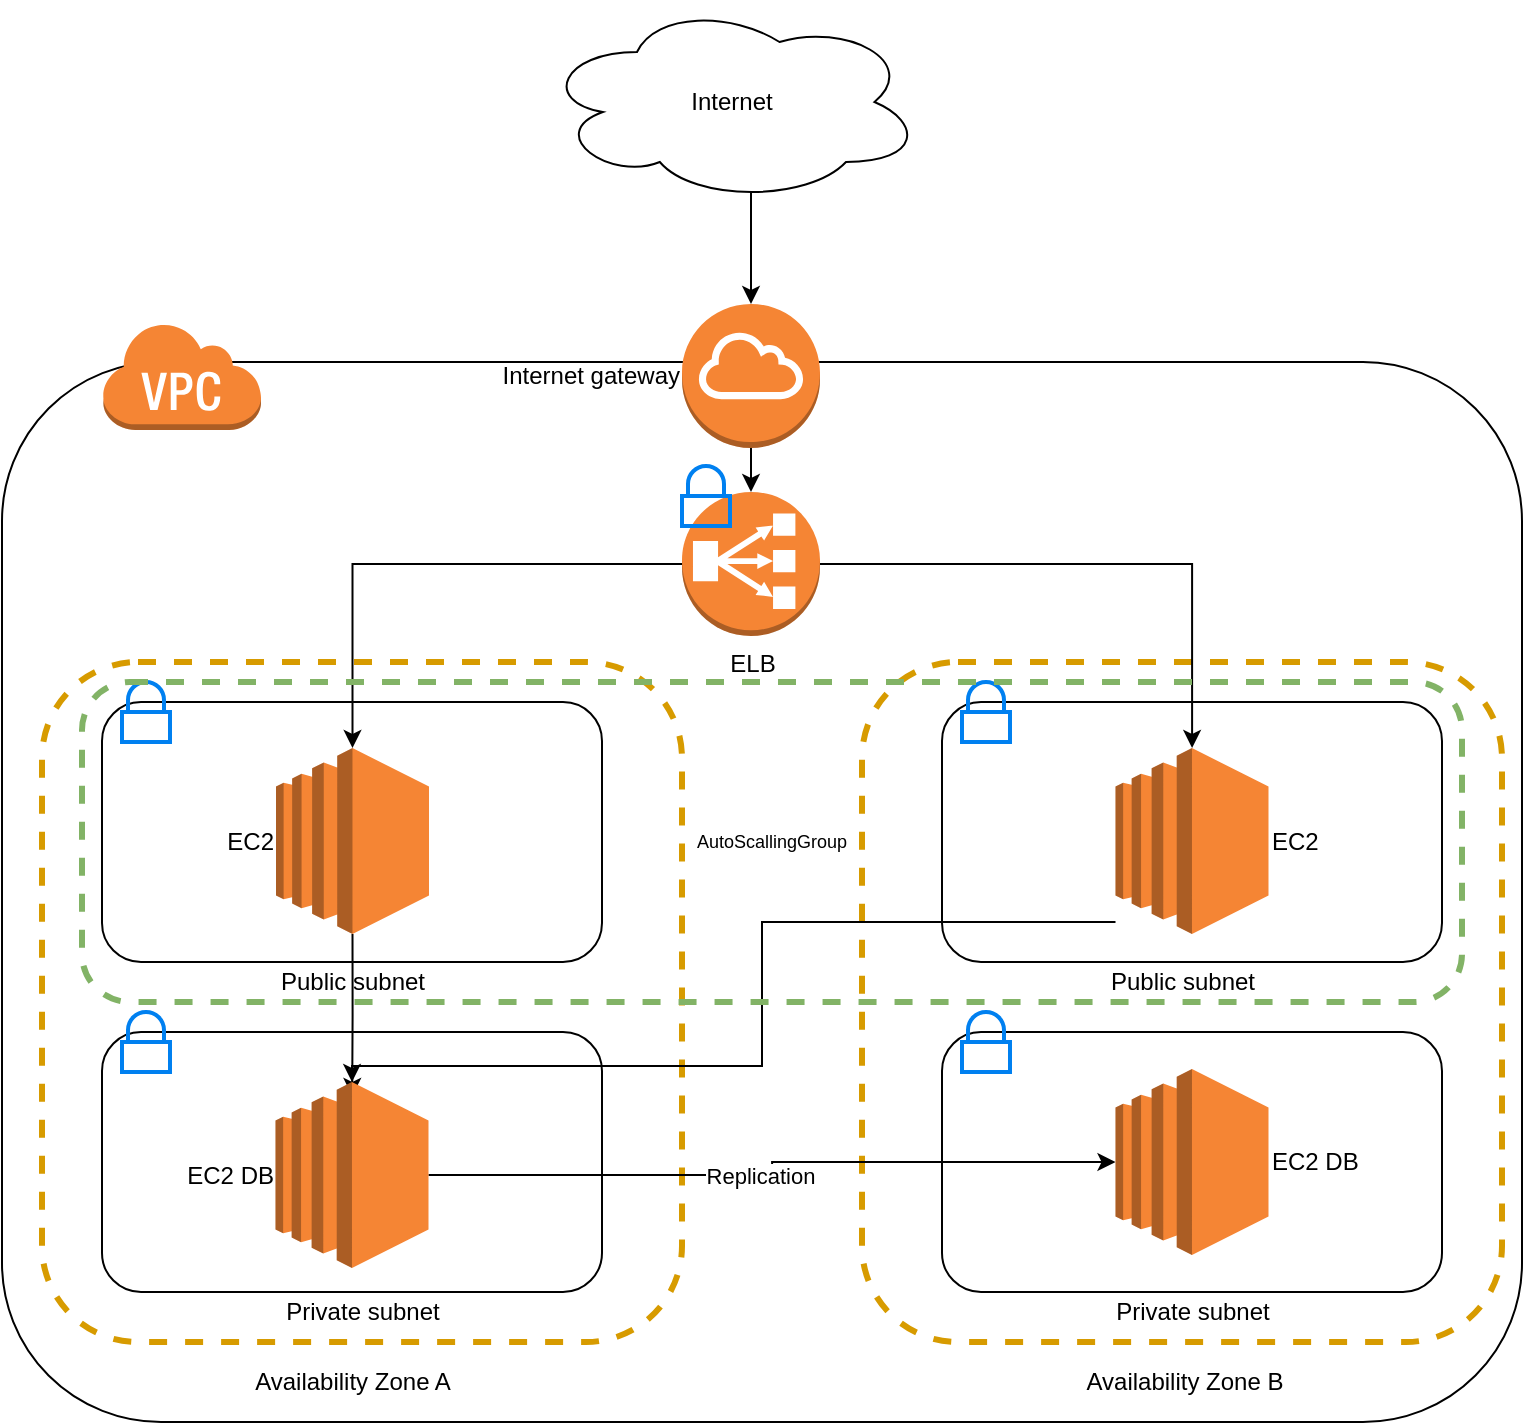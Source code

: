 <mxfile version="13.9.9" type="device"><diagram id="4DazQf5wxS-ES-7zrCo3" name="Page-1"><mxGraphModel dx="946" dy="1767" grid="1" gridSize="10" guides="1" tooltips="1" connect="1" arrows="1" fold="1" page="1" pageScale="1" pageWidth="827" pageHeight="1169" math="0" shadow="0"><root><mxCell id="0"/><mxCell id="1" parent="0"/><mxCell id="xWjqfo-FLwibE_bOkE2Y-2" value="" style="rounded=1;whiteSpace=wrap;html=1;" parent="1" vertex="1"><mxGeometry x="40" y="160" width="760" height="530" as="geometry"/></mxCell><mxCell id="xWjqfo-FLwibE_bOkE2Y-13" value="" style="rounded=1;whiteSpace=wrap;html=1;dashed=1;strokeColor=#d79b00;fillColor=none;strokeWidth=3;shadow=0;" parent="1" vertex="1"><mxGeometry x="60" y="310" width="320" height="340" as="geometry"/></mxCell><mxCell id="xWjqfo-FLwibE_bOkE2Y-12" value="" style="rounded=1;whiteSpace=wrap;html=1;" parent="1" vertex="1"><mxGeometry x="510" y="330" width="250" height="130" as="geometry"/></mxCell><mxCell id="xWjqfo-FLwibE_bOkE2Y-15" value="" style="rounded=1;whiteSpace=wrap;html=1;dashed=1;strokeColor=#d79b00;fillColor=none;strokeWidth=3;" parent="1" vertex="1"><mxGeometry x="470" y="310" width="320" height="340" as="geometry"/></mxCell><mxCell id="xWjqfo-FLwibE_bOkE2Y-9" value="" style="rounded=1;whiteSpace=wrap;html=1;" parent="1" vertex="1"><mxGeometry x="90" y="330" width="250" height="130" as="geometry"/></mxCell><mxCell id="xWjqfo-FLwibE_bOkE2Y-5" style="edgeStyle=orthogonalEdgeStyle;rounded=0;orthogonalLoop=1;jettySize=auto;html=1;exitX=0.55;exitY=0.95;exitDx=0;exitDy=0;exitPerimeter=0;" parent="1" source="xWjqfo-FLwibE_bOkE2Y-1" target="xWjqfo-FLwibE_bOkE2Y-4" edge="1"><mxGeometry relative="1" as="geometry"/></mxCell><mxCell id="xWjqfo-FLwibE_bOkE2Y-1" value="Internet" style="ellipse;shape=cloud;whiteSpace=wrap;html=1;" parent="1" vertex="1"><mxGeometry x="310" y="-20" width="190" height="100" as="geometry"/></mxCell><mxCell id="xWjqfo-FLwibE_bOkE2Y-3" value="" style="outlineConnect=0;dashed=0;verticalLabelPosition=bottom;verticalAlign=top;align=center;html=1;shape=mxgraph.aws3.virtual_private_cloud;fillColor=#F58534;gradientColor=none;" parent="1" vertex="1"><mxGeometry x="90" y="140" width="79.5" height="54" as="geometry"/></mxCell><mxCell id="xWjqfo-FLwibE_bOkE2Y-7" style="edgeStyle=orthogonalEdgeStyle;rounded=0;orthogonalLoop=1;jettySize=auto;html=1;" parent="1" source="xWjqfo-FLwibE_bOkE2Y-4" target="xWjqfo-FLwibE_bOkE2Y-6" edge="1"><mxGeometry relative="1" as="geometry"/></mxCell><mxCell id="xWjqfo-FLwibE_bOkE2Y-4" value="Internet gateway" style="outlineConnect=0;dashed=0;verticalLabelPosition=middle;verticalAlign=middle;align=right;html=1;shape=mxgraph.aws3.internet_gateway;fillColor=#F58534;gradientColor=none;labelPosition=left;" parent="1" vertex="1"><mxGeometry x="380" y="131" width="69" height="72" as="geometry"/></mxCell><mxCell id="xWjqfo-FLwibE_bOkE2Y-55" style="edgeStyle=orthogonalEdgeStyle;rounded=0;orthogonalLoop=1;jettySize=auto;html=1;" parent="1" source="xWjqfo-FLwibE_bOkE2Y-6" target="xWjqfo-FLwibE_bOkE2Y-17" edge="1"><mxGeometry relative="1" as="geometry"/></mxCell><mxCell id="xWjqfo-FLwibE_bOkE2Y-56" style="edgeStyle=orthogonalEdgeStyle;rounded=0;orthogonalLoop=1;jettySize=auto;html=1;" parent="1" source="xWjqfo-FLwibE_bOkE2Y-6" target="xWjqfo-FLwibE_bOkE2Y-18" edge="1"><mxGeometry relative="1" as="geometry"/></mxCell><mxCell id="xWjqfo-FLwibE_bOkE2Y-10" value="" style="rounded=1;whiteSpace=wrap;html=1;" parent="1" vertex="1"><mxGeometry x="90" y="495" width="250" height="130" as="geometry"/></mxCell><mxCell id="xWjqfo-FLwibE_bOkE2Y-11" value="" style="rounded=1;whiteSpace=wrap;html=1;" parent="1" vertex="1"><mxGeometry x="510" y="495" width="250" height="130" as="geometry"/></mxCell><mxCell id="xWjqfo-FLwibE_bOkE2Y-14" value="Availability Zone A" style="text;html=1;strokeColor=none;fillColor=none;align=center;verticalAlign=middle;whiteSpace=wrap;rounded=0;dashed=1;" parent="1" vertex="1"><mxGeometry x="137.75" y="660" width="155" height="20" as="geometry"/></mxCell><mxCell id="xWjqfo-FLwibE_bOkE2Y-16" value="Availability Zone B" style="text;html=1;strokeColor=none;fillColor=none;align=center;verticalAlign=middle;whiteSpace=wrap;rounded=0;dashed=1;" parent="1" vertex="1"><mxGeometry x="553.5" y="660" width="155" height="20" as="geometry"/></mxCell><mxCell id="xWjqfo-FLwibE_bOkE2Y-60" style="edgeStyle=orthogonalEdgeStyle;rounded=0;orthogonalLoop=1;jettySize=auto;html=1;exitX=0.5;exitY=1;exitDx=0;exitDy=0;exitPerimeter=0;" parent="1" source="xWjqfo-FLwibE_bOkE2Y-17" edge="1"><mxGeometry relative="1" as="geometry"><mxPoint x="215.1" y="527" as="targetPoint"/></mxGeometry></mxCell><mxCell id="xWjqfo-FLwibE_bOkE2Y-17" value="EC2" style="outlineConnect=0;dashed=0;verticalLabelPosition=middle;verticalAlign=middle;align=right;html=1;shape=mxgraph.aws3.ec2;fillColor=#F58534;gradientColor=none;strokeWidth=3;labelPosition=left;" parent="1" vertex="1"><mxGeometry x="177" y="353" width="76.5" height="93" as="geometry"/></mxCell><mxCell id="xWjqfo-FLwibE_bOkE2Y-62" style="edgeStyle=orthogonalEdgeStyle;rounded=0;orthogonalLoop=1;jettySize=auto;html=1;" parent="1" source="xWjqfo-FLwibE_bOkE2Y-18" target="TkgTN4uFh0dzm80SO4qh-1" edge="1"><mxGeometry relative="1" as="geometry"><Array as="points"><mxPoint x="420" y="440"/><mxPoint x="420" y="512"/><mxPoint x="215" y="512"/></Array><mxPoint x="215" y="527" as="targetPoint"/></mxGeometry></mxCell><mxCell id="xWjqfo-FLwibE_bOkE2Y-18" value="EC2" style="outlineConnect=0;dashed=0;verticalLabelPosition=middle;verticalAlign=middle;align=left;html=1;shape=mxgraph.aws3.ec2;fillColor=#F58534;gradientColor=none;strokeWidth=3;labelPosition=right;" parent="1" vertex="1"><mxGeometry x="596.75" y="353" width="76.5" height="93" as="geometry"/></mxCell><mxCell id="xWjqfo-FLwibE_bOkE2Y-19" value="Public subnet" style="text;html=1;strokeColor=none;fillColor=none;align=center;verticalAlign=middle;whiteSpace=wrap;rounded=0;dashed=1;" parent="1" vertex="1"><mxGeometry x="152.5" y="460" width="125" height="20" as="geometry"/></mxCell><mxCell id="xWjqfo-FLwibE_bOkE2Y-20" value="Public subnet" style="text;html=1;strokeColor=none;fillColor=none;align=center;verticalAlign=middle;whiteSpace=wrap;rounded=0;dashed=1;" parent="1" vertex="1"><mxGeometry x="567.5" y="460" width="125" height="20" as="geometry"/></mxCell><mxCell id="xWjqfo-FLwibE_bOkE2Y-22" value="Private subnet" style="text;html=1;strokeColor=none;fillColor=none;align=center;verticalAlign=middle;whiteSpace=wrap;rounded=0;dashed=1;" parent="1" vertex="1"><mxGeometry x="157.5" y="625" width="125" height="20" as="geometry"/></mxCell><mxCell id="xWjqfo-FLwibE_bOkE2Y-24" value="Private subnet" style="text;html=1;strokeColor=none;fillColor=none;align=center;verticalAlign=middle;whiteSpace=wrap;rounded=0;dashed=1;" parent="1" vertex="1"><mxGeometry x="572.5" y="625" width="125" height="20" as="geometry"/></mxCell><mxCell id="xWjqfo-FLwibE_bOkE2Y-58" style="edgeStyle=orthogonalEdgeStyle;rounded=0;orthogonalLoop=1;jettySize=auto;html=1;entryX=0;entryY=0.5;entryDx=0;entryDy=0;entryPerimeter=0;" parent="1" source="TkgTN4uFh0dzm80SO4qh-1" target="TkgTN4uFh0dzm80SO4qh-2" edge="1"><mxGeometry relative="1" as="geometry"><mxPoint x="239.75" y="560" as="sourcePoint"/><mxPoint x="610" y="560" as="targetPoint"/><Array as="points"/></mxGeometry></mxCell><mxCell id="xWjqfo-FLwibE_bOkE2Y-59" value="Replication" style="edgeLabel;html=1;align=center;verticalAlign=middle;resizable=0;points=[];" parent="xWjqfo-FLwibE_bOkE2Y-58" vertex="1" connectable="0"><mxGeometry x="0.092" y="-3" relative="1" as="geometry"><mxPoint x="-19.36" y="4" as="offset"/></mxGeometry></mxCell><mxCell id="xWjqfo-FLwibE_bOkE2Y-64" value="" style="html=1;verticalLabelPosition=bottom;align=center;labelBackgroundColor=#ffffff;verticalAlign=top;strokeWidth=2;strokeColor=#0080F0;shadow=0;dashed=0;shape=mxgraph.ios7.icons.locked;fillColor=none;" parent="1" vertex="1"><mxGeometry x="100" y="320" width="24" height="30" as="geometry"/></mxCell><mxCell id="xWjqfo-FLwibE_bOkE2Y-65" value="" style="html=1;verticalLabelPosition=bottom;align=center;labelBackgroundColor=#ffffff;verticalAlign=top;strokeWidth=2;strokeColor=#0080F0;shadow=0;dashed=0;shape=mxgraph.ios7.icons.locked;fillColor=none;" parent="1" vertex="1"><mxGeometry x="100" y="485" width="24" height="30" as="geometry"/></mxCell><mxCell id="xWjqfo-FLwibE_bOkE2Y-66" value="" style="html=1;verticalLabelPosition=bottom;align=center;labelBackgroundColor=#ffffff;verticalAlign=top;strokeWidth=2;strokeColor=#0080F0;shadow=0;dashed=0;shape=mxgraph.ios7.icons.locked;fillColor=none;" parent="1" vertex="1"><mxGeometry x="520" y="485" width="24" height="30" as="geometry"/></mxCell><mxCell id="xWjqfo-FLwibE_bOkE2Y-67" value="" style="html=1;verticalLabelPosition=bottom;align=center;labelBackgroundColor=#ffffff;verticalAlign=top;strokeWidth=2;strokeColor=#0080F0;shadow=0;dashed=0;shape=mxgraph.ios7.icons.locked;fillColor=none;" parent="1" vertex="1"><mxGeometry x="520" y="320" width="24" height="30" as="geometry"/></mxCell><mxCell id="xWjqfo-FLwibE_bOkE2Y-68" value="AutoScallingGroup" style="rounded=1;whiteSpace=wrap;html=1;shadow=0;dashed=1;strokeWidth=3;strokeColor=#82b366;fillColor=none;labelPosition=center;verticalLabelPosition=middle;align=center;verticalAlign=middle;fontSize=9;" parent="1" vertex="1"><mxGeometry x="80" y="320" width="690" height="160" as="geometry"/></mxCell><mxCell id="xWjqfo-FLwibE_bOkE2Y-69" value="" style="group" parent="1" vertex="1" connectable="0"><mxGeometry x="380" y="212" width="69" height="85" as="geometry"/></mxCell><mxCell id="xWjqfo-FLwibE_bOkE2Y-6" value="ELB" style="outlineConnect=0;dashed=0;verticalLabelPosition=bottom;verticalAlign=top;align=center;html=1;shape=mxgraph.aws3.classic_load_balancer;fillColor=#F58534;gradientColor=none;" parent="xWjqfo-FLwibE_bOkE2Y-69" vertex="1"><mxGeometry y="13" width="69" height="72" as="geometry"/></mxCell><mxCell id="xWjqfo-FLwibE_bOkE2Y-63" value="" style="html=1;verticalLabelPosition=bottom;align=center;labelBackgroundColor=#ffffff;verticalAlign=top;strokeWidth=2;strokeColor=#0080F0;shadow=0;dashed=0;shape=mxgraph.ios7.icons.locked;fillColor=none;" parent="xWjqfo-FLwibE_bOkE2Y-69" vertex="1"><mxGeometry width="24" height="30" as="geometry"/></mxCell><mxCell id="TkgTN4uFh0dzm80SO4qh-1" value="EC2 DB" style="outlineConnect=0;dashed=0;verticalLabelPosition=middle;verticalAlign=middle;align=right;html=1;shape=mxgraph.aws3.ec2;fillColor=#F58534;gradientColor=none;labelPosition=left;" vertex="1" parent="1"><mxGeometry x="176.75" y="520" width="76.5" height="93" as="geometry"/></mxCell><mxCell id="TkgTN4uFh0dzm80SO4qh-2" value="EC2 DB" style="outlineConnect=0;dashed=0;verticalLabelPosition=middle;verticalAlign=middle;align=left;html=1;shape=mxgraph.aws3.ec2;fillColor=#F58534;gradientColor=none;labelPosition=right;" vertex="1" parent="1"><mxGeometry x="596.75" y="513.5" width="76.5" height="93" as="geometry"/></mxCell></root></mxGraphModel></diagram></mxfile>